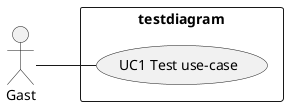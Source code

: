 @startuml Test
left to right direction
actor Gast as g
rectangle "testdiagram" {
    usecase uc1 as "UC1 Test use-case"
}
g -- uc1
@enduml